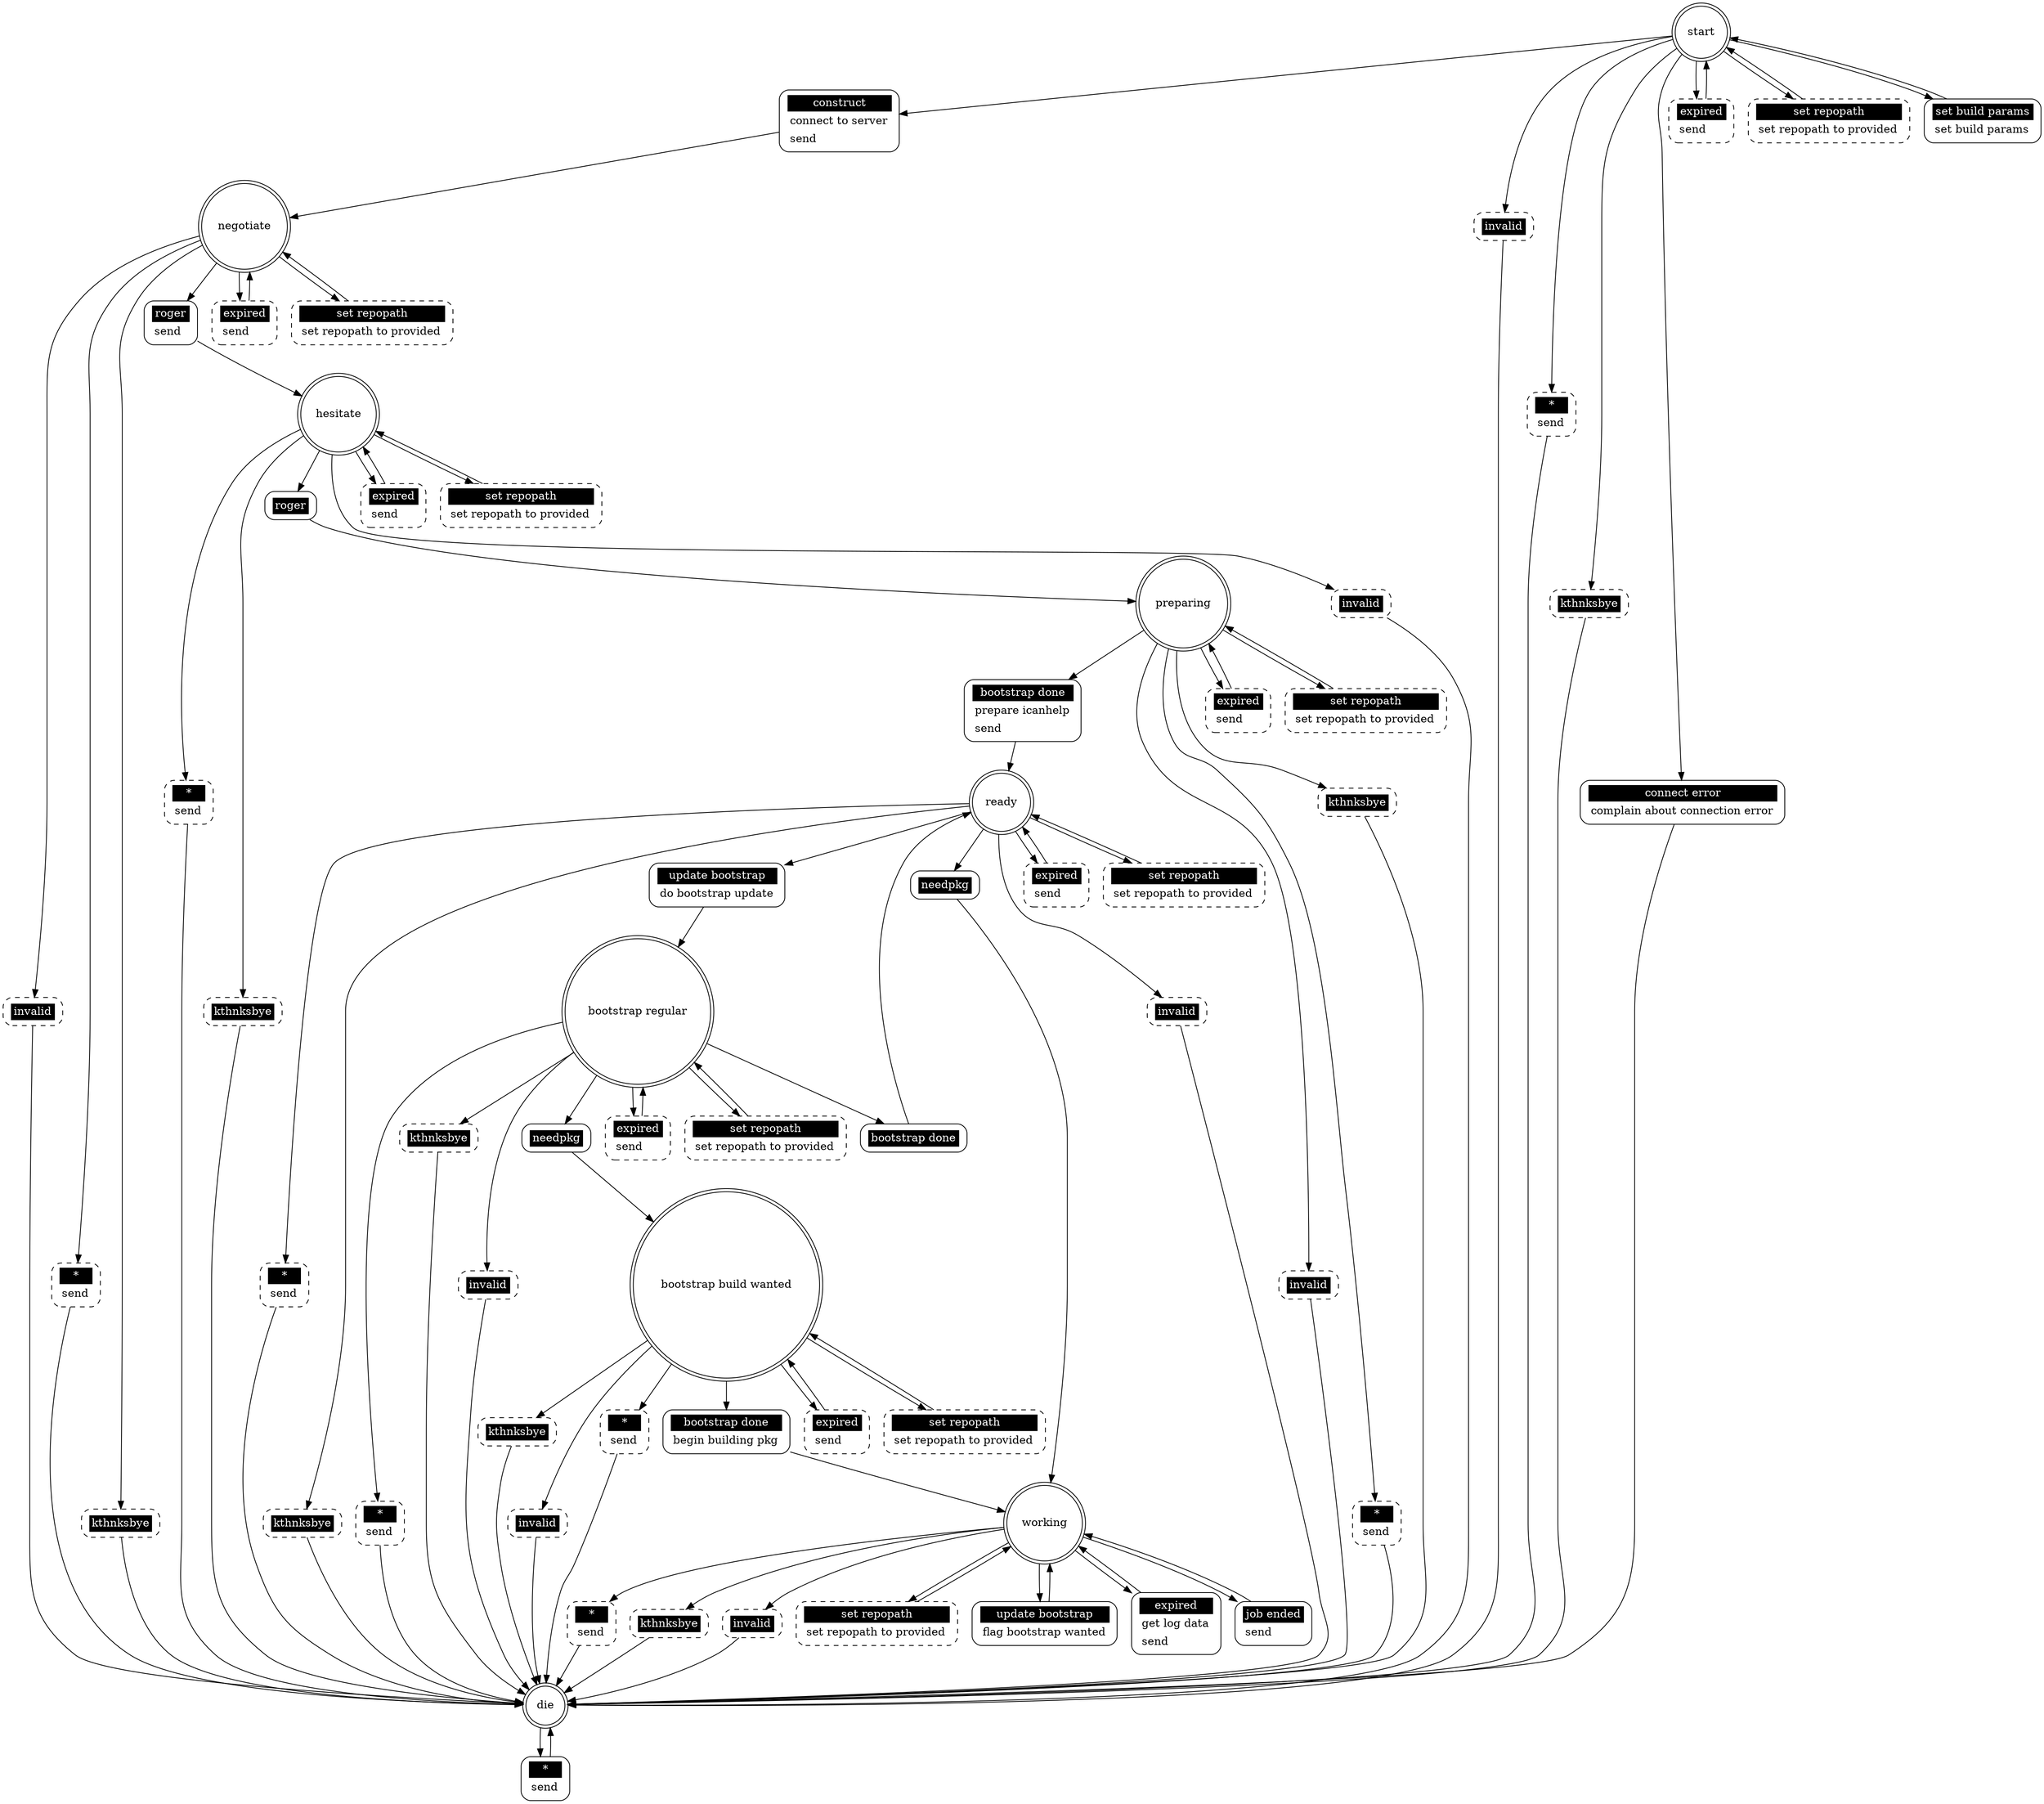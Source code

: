 ## Automatically generated from pkggraph_worker.xml by gsl
digraph "pkggraph_worker" {

 "start" [shape = "doublecircle"];
 "start invalid" [shape = "Mrecord" style = dashed label = <<table border="0" cellborder="0" cellpadding="3" bgcolor="white"><tr><td bgcolor="black" align="center" colspan="2"><font color="white">invalid</font></td></tr></table>>];
 "start" -> "start invalid";
 "start invalid" -> "die";
 "start *" [shape = "Mrecord" style = dashed label = <<table border="0" cellborder="0" cellpadding="3" bgcolor="white"><tr><td bgcolor="black" align="center" colspan="2"><font color="white">*</font></td></tr><tr><td align="left" port="r3">send</td></tr></table>>];
 "start" -> "start *";
 "start *" -> "die";
 "start kthnksbye" [shape = "Mrecord" style = dashed label = <<table border="0" cellborder="0" cellpadding="3" bgcolor="white"><tr><td bgcolor="black" align="center" colspan="2"><font color="white">kthnksbye</font></td></tr></table>>];
 "start" -> "start kthnksbye";
 "start kthnksbye" -> "die";
 "start expired" [shape = "Mrecord" style = dashed label = <<table border="0" cellborder="0" cellpadding="3" bgcolor="white"><tr><td bgcolor="black" align="center" colspan="2"><font color="white">expired</font></td></tr><tr><td align="left" port="r3">send</td></tr></table>>];
 "start" -> "start expired";
 "start expired" -> "start";
 "start set repopath" [shape = "Mrecord" style = dashed label = <<table border="0" cellborder="0" cellpadding="3" bgcolor="white"><tr><td bgcolor="black" align="center" colspan="2"><font color="white">set repopath</font></td></tr><tr><td align="left" port="r3">set repopath to provided</td></tr></table>>];
 "start" -> "start set repopath";
 "start set repopath" -> "start";
 "start set build params" [shape = "Mrecord" style = solid label = <<table border="0" cellborder="0" cellpadding="3" bgcolor="white"><tr><td bgcolor="black" align="center" colspan="2"><font color="white">set build params</font></td></tr><tr><td align="left" port="r3">set build params</td></tr></table>>];
 "start" -> "start set build params";
 "start set build params" -> "start";
 "start construct" [shape = "Mrecord" style = solid label = <<table border="0" cellborder="0" cellpadding="3" bgcolor="white"><tr><td bgcolor="black" align="center" colspan="2"><font color="white">construct</font></td></tr><tr><td align="left" port="r3">connect to server</td></tr><tr><td align="left" port="r3">send</td></tr></table>>];
 "start" -> "start construct";
 "start construct" -> "negotiate";
 "start connect error" [shape = "Mrecord" style = solid label = <<table border="0" cellborder="0" cellpadding="3" bgcolor="white"><tr><td bgcolor="black" align="center" colspan="2"><font color="white">connect error</font></td></tr><tr><td align="left" port="r3">complain about connection error</td></tr></table>>];
 "start" -> "start connect error";
 "start connect error" -> "die";

 "negotiate" [shape = "doublecircle"];
 "negotiate invalid" [shape = "Mrecord" style = dashed label = <<table border="0" cellborder="0" cellpadding="3" bgcolor="white"><tr><td bgcolor="black" align="center" colspan="2"><font color="white">invalid</font></td></tr></table>>];
 "negotiate" -> "negotiate invalid";
 "negotiate invalid" -> "die";
 "negotiate *" [shape = "Mrecord" style = dashed label = <<table border="0" cellborder="0" cellpadding="3" bgcolor="white"><tr><td bgcolor="black" align="center" colspan="2"><font color="white">*</font></td></tr><tr><td align="left" port="r3">send</td></tr></table>>];
 "negotiate" -> "negotiate *";
 "negotiate *" -> "die";
 "negotiate kthnksbye" [shape = "Mrecord" style = dashed label = <<table border="0" cellborder="0" cellpadding="3" bgcolor="white"><tr><td bgcolor="black" align="center" colspan="2"><font color="white">kthnksbye</font></td></tr></table>>];
 "negotiate" -> "negotiate kthnksbye";
 "negotiate kthnksbye" -> "die";
 "negotiate expired" [shape = "Mrecord" style = dashed label = <<table border="0" cellborder="0" cellpadding="3" bgcolor="white"><tr><td bgcolor="black" align="center" colspan="2"><font color="white">expired</font></td></tr><tr><td align="left" port="r3">send</td></tr></table>>];
 "negotiate" -> "negotiate expired";
 "negotiate expired" -> "negotiate";
 "negotiate set repopath" [shape = "Mrecord" style = dashed label = <<table border="0" cellborder="0" cellpadding="3" bgcolor="white"><tr><td bgcolor="black" align="center" colspan="2"><font color="white">set repopath</font></td></tr><tr><td align="left" port="r3">set repopath to provided</td></tr></table>>];
 "negotiate" -> "negotiate set repopath";
 "negotiate set repopath" -> "negotiate";
 "negotiate roger" [shape = "Mrecord" style = solid label = <<table border="0" cellborder="0" cellpadding="3" bgcolor="white"><tr><td bgcolor="black" align="center" colspan="2"><font color="white">roger</font></td></tr><tr><td align="left" port="r3">send</td></tr></table>>];
 "negotiate" -> "negotiate roger";
 "negotiate roger" -> "hesitate";

 "hesitate" [shape = "doublecircle"];
 "hesitate invalid" [shape = "Mrecord" style = dashed label = <<table border="0" cellborder="0" cellpadding="3" bgcolor="white"><tr><td bgcolor="black" align="center" colspan="2"><font color="white">invalid</font></td></tr></table>>];
 "hesitate" -> "hesitate invalid";
 "hesitate invalid" -> "die";
 "hesitate *" [shape = "Mrecord" style = dashed label = <<table border="0" cellborder="0" cellpadding="3" bgcolor="white"><tr><td bgcolor="black" align="center" colspan="2"><font color="white">*</font></td></tr><tr><td align="left" port="r3">send</td></tr></table>>];
 "hesitate" -> "hesitate *";
 "hesitate *" -> "die";
 "hesitate kthnksbye" [shape = "Mrecord" style = dashed label = <<table border="0" cellborder="0" cellpadding="3" bgcolor="white"><tr><td bgcolor="black" align="center" colspan="2"><font color="white">kthnksbye</font></td></tr></table>>];
 "hesitate" -> "hesitate kthnksbye";
 "hesitate kthnksbye" -> "die";
 "hesitate expired" [shape = "Mrecord" style = dashed label = <<table border="0" cellborder="0" cellpadding="3" bgcolor="white"><tr><td bgcolor="black" align="center" colspan="2"><font color="white">expired</font></td></tr><tr><td align="left" port="r3">send</td></tr></table>>];
 "hesitate" -> "hesitate expired";
 "hesitate expired" -> "hesitate";
 "hesitate set repopath" [shape = "Mrecord" style = dashed label = <<table border="0" cellborder="0" cellpadding="3" bgcolor="white"><tr><td bgcolor="black" align="center" colspan="2"><font color="white">set repopath</font></td></tr><tr><td align="left" port="r3">set repopath to provided</td></tr></table>>];
 "hesitate" -> "hesitate set repopath";
 "hesitate set repopath" -> "hesitate";
 "hesitate roger" [shape = "Mrecord" style = solid label = <<table border="0" cellborder="0" cellpadding="3" bgcolor="white"><tr><td bgcolor="black" align="center" colspan="2"><font color="white">roger</font></td></tr></table>>];
 "hesitate" -> "hesitate roger";
 "hesitate roger" -> "preparing";

 "preparing" [shape = "doublecircle"];
 "preparing invalid" [shape = "Mrecord" style = dashed label = <<table border="0" cellborder="0" cellpadding="3" bgcolor="white"><tr><td bgcolor="black" align="center" colspan="2"><font color="white">invalid</font></td></tr></table>>];
 "preparing" -> "preparing invalid";
 "preparing invalid" -> "die";
 "preparing *" [shape = "Mrecord" style = dashed label = <<table border="0" cellborder="0" cellpadding="3" bgcolor="white"><tr><td bgcolor="black" align="center" colspan="2"><font color="white">*</font></td></tr><tr><td align="left" port="r3">send</td></tr></table>>];
 "preparing" -> "preparing *";
 "preparing *" -> "die";
 "preparing kthnksbye" [shape = "Mrecord" style = dashed label = <<table border="0" cellborder="0" cellpadding="3" bgcolor="white"><tr><td bgcolor="black" align="center" colspan="2"><font color="white">kthnksbye</font></td></tr></table>>];
 "preparing" -> "preparing kthnksbye";
 "preparing kthnksbye" -> "die";
 "preparing expired" [shape = "Mrecord" style = dashed label = <<table border="0" cellborder="0" cellpadding="3" bgcolor="white"><tr><td bgcolor="black" align="center" colspan="2"><font color="white">expired</font></td></tr><tr><td align="left" port="r3">send</td></tr></table>>];
 "preparing" -> "preparing expired";
 "preparing expired" -> "preparing";
 "preparing set repopath" [shape = "Mrecord" style = dashed label = <<table border="0" cellborder="0" cellpadding="3" bgcolor="white"><tr><td bgcolor="black" align="center" colspan="2"><font color="white">set repopath</font></td></tr><tr><td align="left" port="r3">set repopath to provided</td></tr></table>>];
 "preparing" -> "preparing set repopath";
 "preparing set repopath" -> "preparing";
 "preparing bootstrap done" [shape = "Mrecord" style = solid label = <<table border="0" cellborder="0" cellpadding="3" bgcolor="white"><tr><td bgcolor="black" align="center" colspan="2"><font color="white">bootstrap done</font></td></tr><tr><td align="left" port="r3">prepare icanhelp</td></tr><tr><td align="left" port="r3">send</td></tr></table>>];
 "preparing" -> "preparing bootstrap done";
 "preparing bootstrap done" -> "ready";

 "ready" [shape = "doublecircle"];
 "ready invalid" [shape = "Mrecord" style = dashed label = <<table border="0" cellborder="0" cellpadding="3" bgcolor="white"><tr><td bgcolor="black" align="center" colspan="2"><font color="white">invalid</font></td></tr></table>>];
 "ready" -> "ready invalid";
 "ready invalid" -> "die";
 "ready *" [shape = "Mrecord" style = dashed label = <<table border="0" cellborder="0" cellpadding="3" bgcolor="white"><tr><td bgcolor="black" align="center" colspan="2"><font color="white">*</font></td></tr><tr><td align="left" port="r3">send</td></tr></table>>];
 "ready" -> "ready *";
 "ready *" -> "die";
 "ready kthnksbye" [shape = "Mrecord" style = dashed label = <<table border="0" cellborder="0" cellpadding="3" bgcolor="white"><tr><td bgcolor="black" align="center" colspan="2"><font color="white">kthnksbye</font></td></tr></table>>];
 "ready" -> "ready kthnksbye";
 "ready kthnksbye" -> "die";
 "ready expired" [shape = "Mrecord" style = dashed label = <<table border="0" cellborder="0" cellpadding="3" bgcolor="white"><tr><td bgcolor="black" align="center" colspan="2"><font color="white">expired</font></td></tr><tr><td align="left" port="r3">send</td></tr></table>>];
 "ready" -> "ready expired";
 "ready expired" -> "ready";
 "ready set repopath" [shape = "Mrecord" style = dashed label = <<table border="0" cellborder="0" cellpadding="3" bgcolor="white"><tr><td bgcolor="black" align="center" colspan="2"><font color="white">set repopath</font></td></tr><tr><td align="left" port="r3">set repopath to provided</td></tr></table>>];
 "ready" -> "ready set repopath";
 "ready set repopath" -> "ready";
 "ready update bootstrap" [shape = "Mrecord" style = solid label = <<table border="0" cellborder="0" cellpadding="3" bgcolor="white"><tr><td bgcolor="black" align="center" colspan="2"><font color="white">update bootstrap</font></td></tr><tr><td align="left" port="r3">do bootstrap update</td></tr></table>>];
 "ready" -> "ready update bootstrap";
 "ready update bootstrap" -> "bootstrap regular";
 "ready needpkg" [shape = "Mrecord" style = solid label = <<table border="0" cellborder="0" cellpadding="3" bgcolor="white"><tr><td bgcolor="black" align="center" colspan="2"><font color="white">needpkg</font></td></tr></table>>];
 "ready" -> "ready needpkg";
 "ready needpkg" -> "working";

 "bootstrap regular" [shape = "doublecircle"];
 "bootstrap regular invalid" [shape = "Mrecord" style = dashed label = <<table border="0" cellborder="0" cellpadding="3" bgcolor="white"><tr><td bgcolor="black" align="center" colspan="2"><font color="white">invalid</font></td></tr></table>>];
 "bootstrap regular" -> "bootstrap regular invalid";
 "bootstrap regular invalid" -> "die";
 "bootstrap regular *" [shape = "Mrecord" style = dashed label = <<table border="0" cellborder="0" cellpadding="3" bgcolor="white"><tr><td bgcolor="black" align="center" colspan="2"><font color="white">*</font></td></tr><tr><td align="left" port="r3">send</td></tr></table>>];
 "bootstrap regular" -> "bootstrap regular *";
 "bootstrap regular *" -> "die";
 "bootstrap regular kthnksbye" [shape = "Mrecord" style = dashed label = <<table border="0" cellborder="0" cellpadding="3" bgcolor="white"><tr><td bgcolor="black" align="center" colspan="2"><font color="white">kthnksbye</font></td></tr></table>>];
 "bootstrap regular" -> "bootstrap regular kthnksbye";
 "bootstrap regular kthnksbye" -> "die";
 "bootstrap regular expired" [shape = "Mrecord" style = dashed label = <<table border="0" cellborder="0" cellpadding="3" bgcolor="white"><tr><td bgcolor="black" align="center" colspan="2"><font color="white">expired</font></td></tr><tr><td align="left" port="r3">send</td></tr></table>>];
 "bootstrap regular" -> "bootstrap regular expired";
 "bootstrap regular expired" -> "bootstrap regular";
 "bootstrap regular set repopath" [shape = "Mrecord" style = dashed label = <<table border="0" cellborder="0" cellpadding="3" bgcolor="white"><tr><td bgcolor="black" align="center" colspan="2"><font color="white">set repopath</font></td></tr><tr><td align="left" port="r3">set repopath to provided</td></tr></table>>];
 "bootstrap regular" -> "bootstrap regular set repopath";
 "bootstrap regular set repopath" -> "bootstrap regular";
 "bootstrap regular needpkg" [shape = "Mrecord" style = solid label = <<table border="0" cellborder="0" cellpadding="3" bgcolor="white"><tr><td bgcolor="black" align="center" colspan="2"><font color="white">needpkg</font></td></tr></table>>];
 "bootstrap regular" -> "bootstrap regular needpkg";
 "bootstrap regular needpkg" -> "bootstrap build wanted";
 "bootstrap regular bootstrap done" [shape = "Mrecord" style = solid label = <<table border="0" cellborder="0" cellpadding="3" bgcolor="white"><tr><td bgcolor="black" align="center" colspan="2"><font color="white">bootstrap done</font></td></tr></table>>];
 "bootstrap regular" -> "bootstrap regular bootstrap done";
 "bootstrap regular bootstrap done" -> "ready";

 "bootstrap build wanted" [shape = "doublecircle"];
 "bootstrap build wanted invalid" [shape = "Mrecord" style = dashed label = <<table border="0" cellborder="0" cellpadding="3" bgcolor="white"><tr><td bgcolor="black" align="center" colspan="2"><font color="white">invalid</font></td></tr></table>>];
 "bootstrap build wanted" -> "bootstrap build wanted invalid";
 "bootstrap build wanted invalid" -> "die";
 "bootstrap build wanted *" [shape = "Mrecord" style = dashed label = <<table border="0" cellborder="0" cellpadding="3" bgcolor="white"><tr><td bgcolor="black" align="center" colspan="2"><font color="white">*</font></td></tr><tr><td align="left" port="r3">send</td></tr></table>>];
 "bootstrap build wanted" -> "bootstrap build wanted *";
 "bootstrap build wanted *" -> "die";
 "bootstrap build wanted kthnksbye" [shape = "Mrecord" style = dashed label = <<table border="0" cellborder="0" cellpadding="3" bgcolor="white"><tr><td bgcolor="black" align="center" colspan="2"><font color="white">kthnksbye</font></td></tr></table>>];
 "bootstrap build wanted" -> "bootstrap build wanted kthnksbye";
 "bootstrap build wanted kthnksbye" -> "die";
 "bootstrap build wanted expired" [shape = "Mrecord" style = dashed label = <<table border="0" cellborder="0" cellpadding="3" bgcolor="white"><tr><td bgcolor="black" align="center" colspan="2"><font color="white">expired</font></td></tr><tr><td align="left" port="r3">send</td></tr></table>>];
 "bootstrap build wanted" -> "bootstrap build wanted expired";
 "bootstrap build wanted expired" -> "bootstrap build wanted";
 "bootstrap build wanted set repopath" [shape = "Mrecord" style = dashed label = <<table border="0" cellborder="0" cellpadding="3" bgcolor="white"><tr><td bgcolor="black" align="center" colspan="2"><font color="white">set repopath</font></td></tr><tr><td align="left" port="r3">set repopath to provided</td></tr></table>>];
 "bootstrap build wanted" -> "bootstrap build wanted set repopath";
 "bootstrap build wanted set repopath" -> "bootstrap build wanted";
 "bootstrap build wanted bootstrap done" [shape = "Mrecord" style = solid label = <<table border="0" cellborder="0" cellpadding="3" bgcolor="white"><tr><td bgcolor="black" align="center" colspan="2"><font color="white">bootstrap done</font></td></tr><tr><td align="left" port="r3">begin building pkg</td></tr></table>>];
 "bootstrap build wanted" -> "bootstrap build wanted bootstrap done";
 "bootstrap build wanted bootstrap done" -> "working";

 "working" [shape = "doublecircle"];
 "working invalid" [shape = "Mrecord" style = dashed label = <<table border="0" cellborder="0" cellpadding="3" bgcolor="white"><tr><td bgcolor="black" align="center" colspan="2"><font color="white">invalid</font></td></tr></table>>];
 "working" -> "working invalid";
 "working invalid" -> "die";
 "working *" [shape = "Mrecord" style = dashed label = <<table border="0" cellborder="0" cellpadding="3" bgcolor="white"><tr><td bgcolor="black" align="center" colspan="2"><font color="white">*</font></td></tr><tr><td align="left" port="r3">send</td></tr></table>>];
 "working" -> "working *";
 "working *" -> "die";
 "working kthnksbye" [shape = "Mrecord" style = dashed label = <<table border="0" cellborder="0" cellpadding="3" bgcolor="white"><tr><td bgcolor="black" align="center" colspan="2"><font color="white">kthnksbye</font></td></tr></table>>];
 "working" -> "working kthnksbye";
 "working kthnksbye" -> "die";
 "working set repopath" [shape = "Mrecord" style = dashed label = <<table border="0" cellborder="0" cellpadding="3" bgcolor="white"><tr><td bgcolor="black" align="center" colspan="2"><font color="white">set repopath</font></td></tr><tr><td align="left" port="r3">set repopath to provided</td></tr></table>>];
 "working" -> "working set repopath";
 "working set repopath" -> "working";
 "working update bootstrap" [shape = "Mrecord" style = solid label = <<table border="0" cellborder="0" cellpadding="3" bgcolor="white"><tr><td bgcolor="black" align="center" colspan="2"><font color="white">update bootstrap</font></td></tr><tr><td align="left" port="r3">flag bootstrap wanted</td></tr></table>>];
 "working" -> "working update bootstrap";
 "working update bootstrap" -> "working";
 "working expired" [shape = "Mrecord" style = solid label = <<table border="0" cellborder="0" cellpadding="3" bgcolor="white"><tr><td bgcolor="black" align="center" colspan="2"><font color="white">expired</font></td></tr><tr><td align="left" port="r3">get log data</td></tr><tr><td align="left" port="r3">send</td></tr></table>>];
 "working" -> "working expired";
 "working expired" -> "working";
 "working job ended" [shape = "Mrecord" style = solid label = <<table border="0" cellborder="0" cellpadding="3" bgcolor="white"><tr><td bgcolor="black" align="center" colspan="2"><font color="white">job ended</font></td></tr><tr><td align="left" port="r3">send</td></tr></table>>];
 "working" -> "working job ended";
 "working job ended" -> "working";

 "die" [shape = "doublecircle"];
 "die *" [shape = "Mrecord" style = solid label = <<table border="0" cellborder="0" cellpadding="3" bgcolor="white"><tr><td bgcolor="black" align="center" colspan="2"><font color="white">*</font></td></tr><tr><td align="left" port="r3">send</td></tr></table>>];
 "die" -> "die *";
 "die *" -> "die";
}
